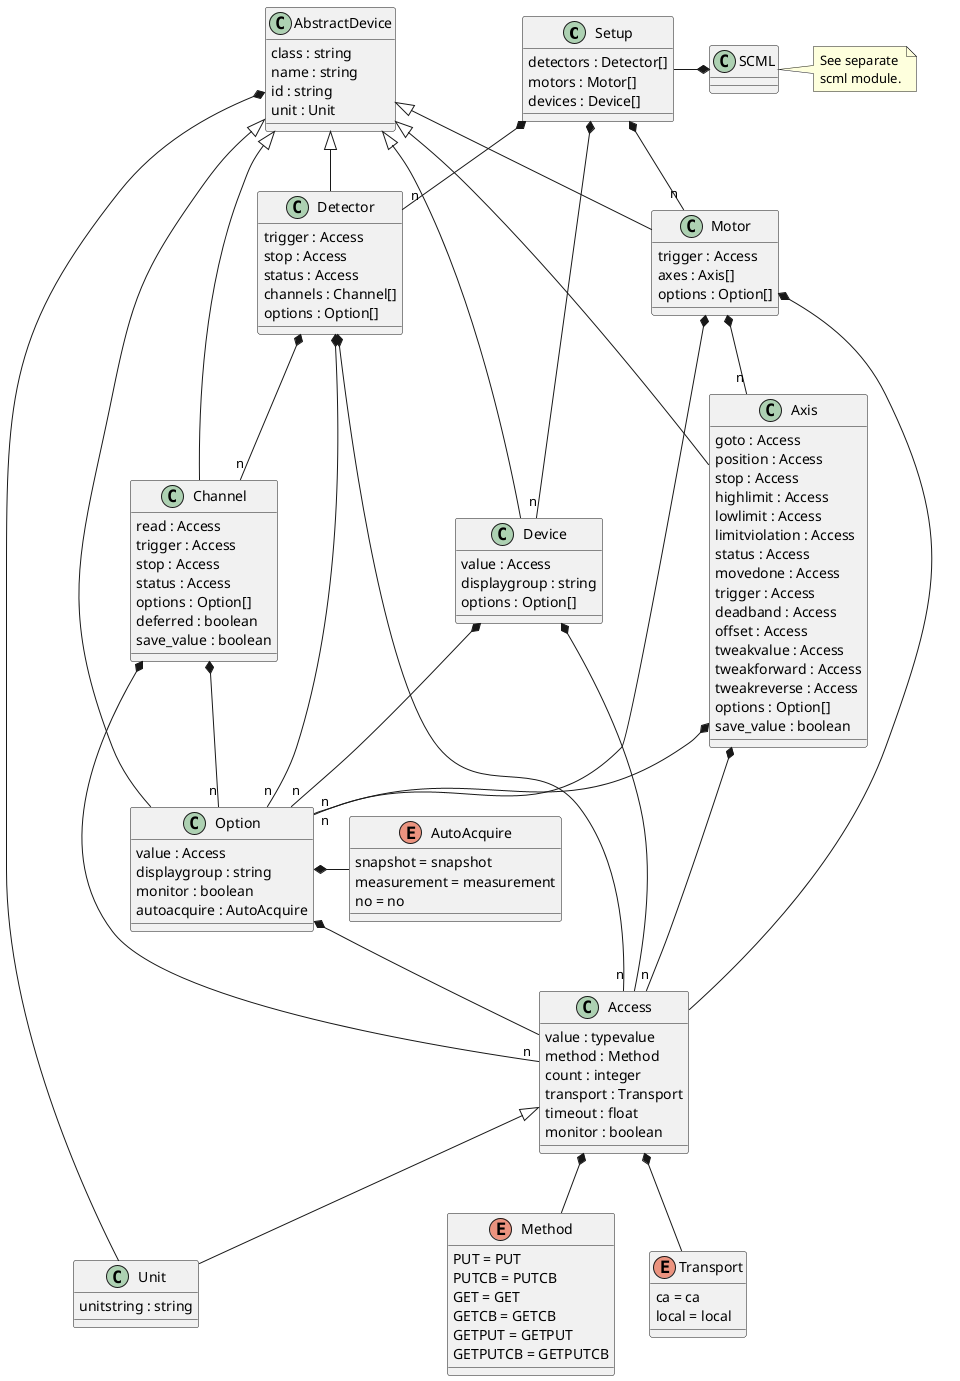 @startuml
'https://plantuml.com/class-diagram

class Setup {
    detectors : Detector[]
    motors : Motor[]
    devices : Device[]
}
Setup *-- "n" Detector
Setup *-- "n" Motor
Setup *-- "n" Device

Setup -* SCML
note right of SCML: See separate\nscml module.

class AbstractDevice {
    class : string
    name : string
    id : string
    unit : Unit
}
AbstractDevice <|-- Detector
AbstractDevice <|-- Motor
AbstractDevice <|-- Device
AbstractDevice <|-- Axis
AbstractDevice <|-- Channel
AbstractDevice <|-- Option
AbstractDevice *-- Unit

class Access {
    value : typevalue
    method : Method
    count : integer
    transport : Transport
    timeout : float
    monitor : boolean
}
Access <|-- Unit
Access *-- Method
Access *-- Transport

enum AutoAcquire {
    snapshot = snapshot
    measurement = measurement
    no = no
}

class Axis {
    goto : Access
    position : Access
    stop : Access
    highlimit : Access
    lowlimit : Access
    limitviolation : Access
    status : Access
    movedone : Access
    trigger : Access
    deadband : Access
    offset : Access
    tweakvalue : Access
    tweakforward : Access
    tweakreverse : Access
    options : Option[]
    save_value : boolean
}
Axis *-- "n" Access
Axis *-- "n" Option

class Channel {
    read : Access
    trigger : Access
    stop : Access
    status : Access
    options : Option[]
    deferred : boolean
    save_value : boolean
}
Channel *-- "n" Access
Channel *-- "n" Option

class Detector {
    trigger : Access
    stop : Access
    status : Access
    channels : Channel[]
    options : Option[]
}
Detector *-- "n" Access
Detector *-- "n" Channel
Detector *-- "n" Option

class Device {
    value : Access
    displaygroup : string
    options : Option[]
}
Device *-- Access
Device *-- "n" Option

enum Method {
    PUT = PUT
    PUTCB = PUTCB
    GET = GET
    GETCB = GETCB
    GETPUT = GETPUT
    GETPUTCB = GETPUTCB
}

class Motor {
    trigger : Access
    axes : Axis[]
    options : Option[]
}
Motor *-- Access
Motor *-- "n" Axis
Motor *-- "n" Option

class Option {
    value : Access
    displaygroup : string
    monitor : boolean
    autoacquire : AutoAcquire
}
Option *-- Access
Option *- AutoAcquire

enum Transport {
    ca = ca
    local = local
}

class Unit {
    unitstring : string
}

@enduml